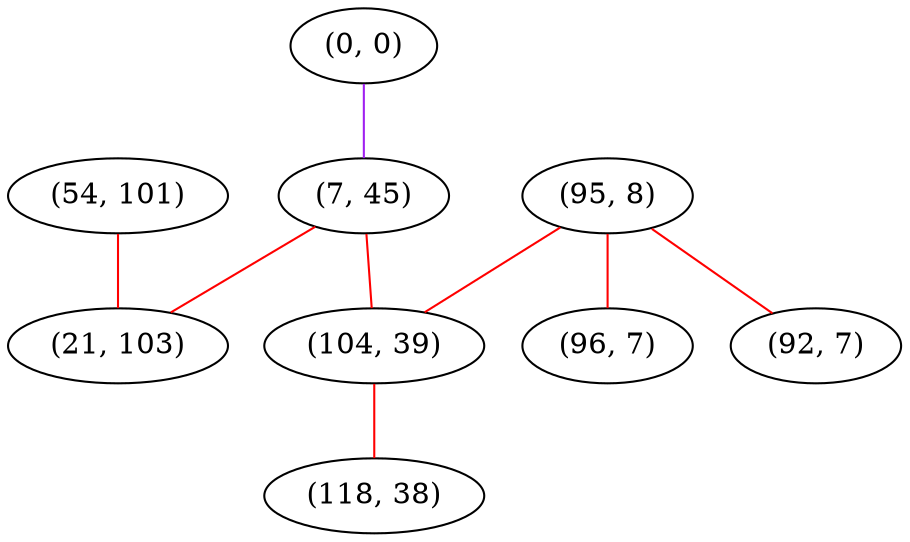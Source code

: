 graph "" {
"(0, 0)";
"(95, 8)";
"(7, 45)";
"(54, 101)";
"(96, 7)";
"(104, 39)";
"(118, 38)";
"(92, 7)";
"(21, 103)";
"(0, 0)" -- "(7, 45)"  [color=purple, key=0, weight=4];
"(95, 8)" -- "(92, 7)"  [color=red, key=0, weight=1];
"(95, 8)" -- "(96, 7)"  [color=red, key=0, weight=1];
"(95, 8)" -- "(104, 39)"  [color=red, key=0, weight=1];
"(7, 45)" -- "(21, 103)"  [color=red, key=0, weight=1];
"(7, 45)" -- "(104, 39)"  [color=red, key=0, weight=1];
"(54, 101)" -- "(21, 103)"  [color=red, key=0, weight=1];
"(104, 39)" -- "(118, 38)"  [color=red, key=0, weight=1];
}
